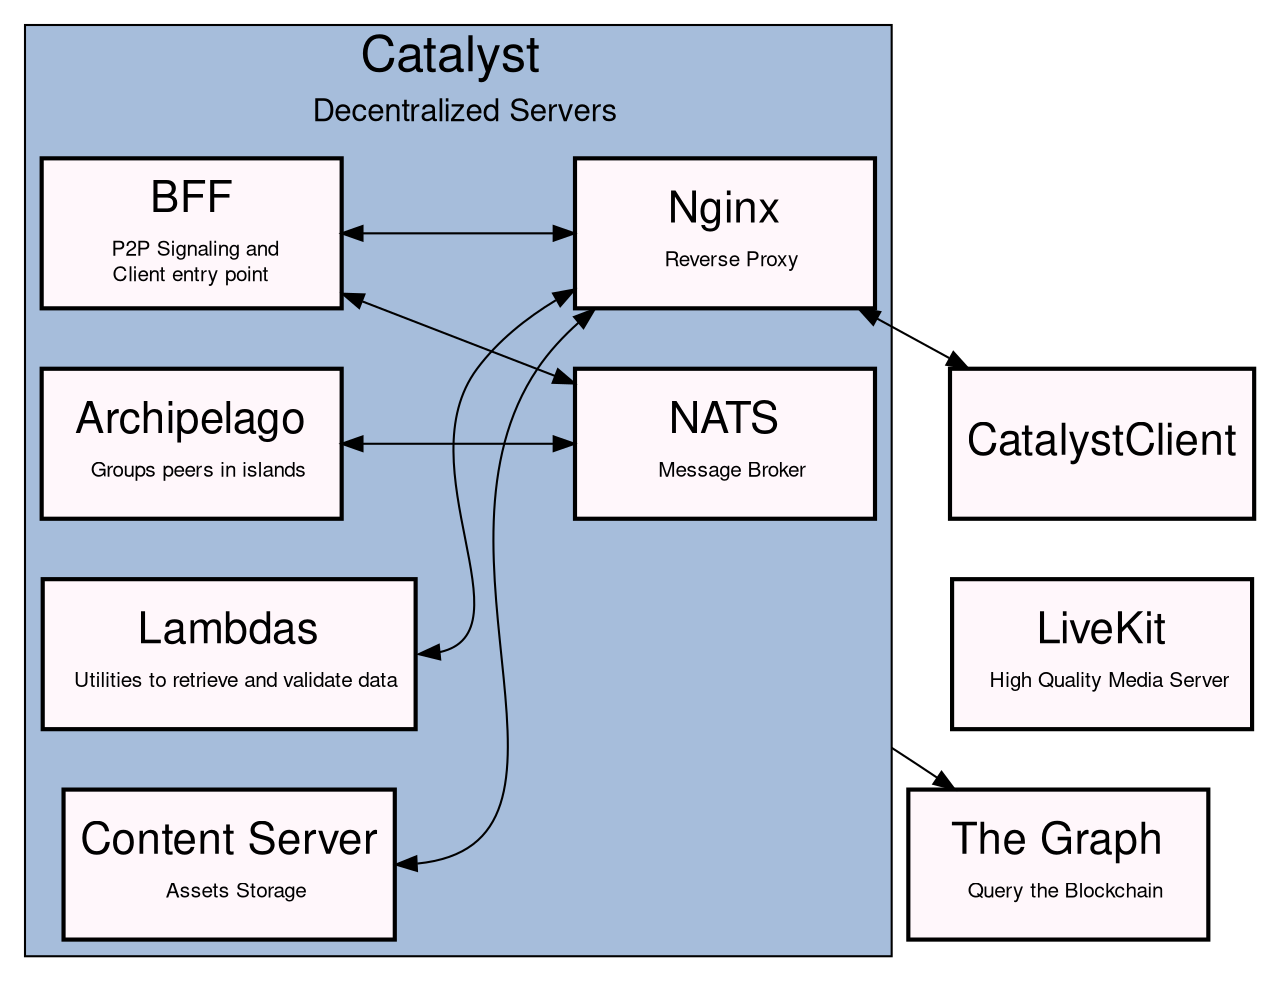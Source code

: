 digraph G {
    label=""
    labelloc="t"
    fontsize =30
    fontname="Helvetica,Arial,sans-serif"
    compound=true;

	node [fontname="Helvetica,Arial,sans-serif"]
	edge [fontname="Helvetica,Arial,sans-serif"]
	graph [
		newrank = true,
		nodesep = .5,
		ranksep = .4,
		splines = true,
	]
	node [
		fixedsize = false,
		fontsize =21,
		height = 1,
		shape = box,
        colorscheme="pubugn9"
		style = "filled,setlinewidth(2)",
        fillcolor=1
		width = 2
	]

    subgraph cluster_catalyst {
        label = <Catalyst <BR/> <FONT POINT-SIZE="15">Decentralized Servers</FONT>>
        colorscheme="pubugn9"
        bgcolor=4
        fontsize=24.0
        URL="https://github.com/decentraland/catalyst"
        BFF [
            label=<BFF<BR /> <FONT POINT-SIZE="10">P2P Signaling and <br/>Client entry point</FONT>>
            URL="https://github.com/decentraland/explorer-bff"
        ]
        edge [
            style = "invis"
        ]
        Nginx [
            label=<Nginx<BR/> <FONT POINT-SIZE="10">Reverse Proxy</FONT>>
        ]      
        Archipelago [
            label=<Archipelago<BR/> <FONT POINT-SIZE="10">Groups peers in islands</FONT>>
            URL="https://github.com/decentraland/archipelago-service"
        ]    
        NATS [
            label=<NATS<BR/> <FONT POINT-SIZE="10">Message Broker</FONT>>
            URL="https://nats.io/"
        ]        

        BFF -> Archipelago -> Lambdas -> Content
        edge [
            style = "normal"
            dir=both
        ]
        
        Content:e -> Nginx [constraint=false]
        Content [
            label=<Content Server<BR/> <FONT POINT-SIZE="10">Assets Storage</FONT>>
            URL="https://github.com/decentraland/catalyst/tree/main/content"
        ]
        Lambdas:e -> Nginx [constraint=false]
        Lambdas [
            label=<Lambdas<BR/> <FONT POINT-SIZE="10">Utilities to retrieve and validate data</FONT>>
            URL="https://github.com/decentraland/catalyst/tree/main/lambdas"
        ]
        BFF -> Nginx [constraint=false]        
        
        BFF -> NATS[constraint=false]        
        Archipelago -> NATS[constraint=false]
        edge [
            style = "invis"
        ]
        Nginx -> NATS

    }

    TheGraph [
        label=<The Graph<BR/> <FONT POINT-SIZE="10">Query the Blockchain</FONT>>
        URL="https://thegraph.com/hosted-service/subgraph/decentraland/collections-matic-mainnet"
    ]
    LiveKit [
        label=<LiveKit<BR/> <FONT POINT-SIZE="10">High Quality Media Server</FONT>>
        URL="https://livekit.io/"
    ]
    Lambdas:ne -> TheGraph [ltail=cluster_catalyst]

    edge [dir=both]
    Nginx -> CatalystClient    
    edge [ style = "invis"]
    CatalystClient -> LiveKit
    
    
}

